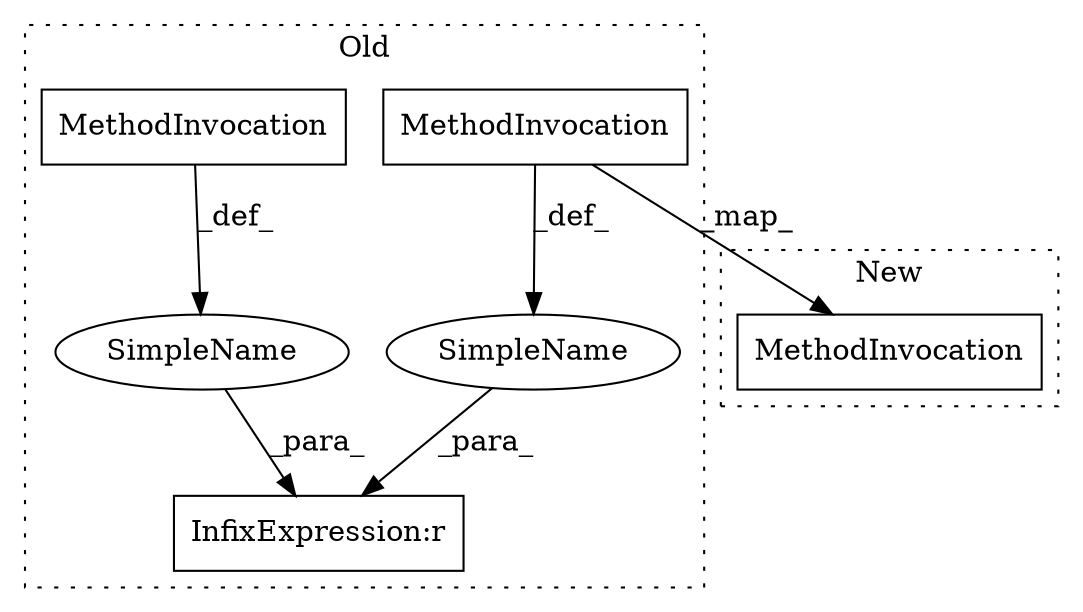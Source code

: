 digraph G {
subgraph cluster0 {
1 [label="MethodInvocation" a="32" s="670,676" l="5,1" shape="box"];
3 [label="MethodInvocation" a="32" s="644,665" l="5,1" shape="box"];
4 [label="SimpleName" a="42" s="" l="" shape="ellipse"];
5 [label="SimpleName" a="42" s="" l="" shape="ellipse"];
6 [label="InfixExpression:r" a="27" s="666" l="4" shape="box"];
label = "Old";
style="dotted";
}
subgraph cluster1 {
2 [label="MethodInvocation" a="32" s="644,675" l="11,1" shape="box"];
label = "New";
style="dotted";
}
1 -> 4 [label="_def_"];
3 -> 5 [label="_def_"];
3 -> 2 [label="_map_"];
4 -> 6 [label="_para_"];
5 -> 6 [label="_para_"];
}